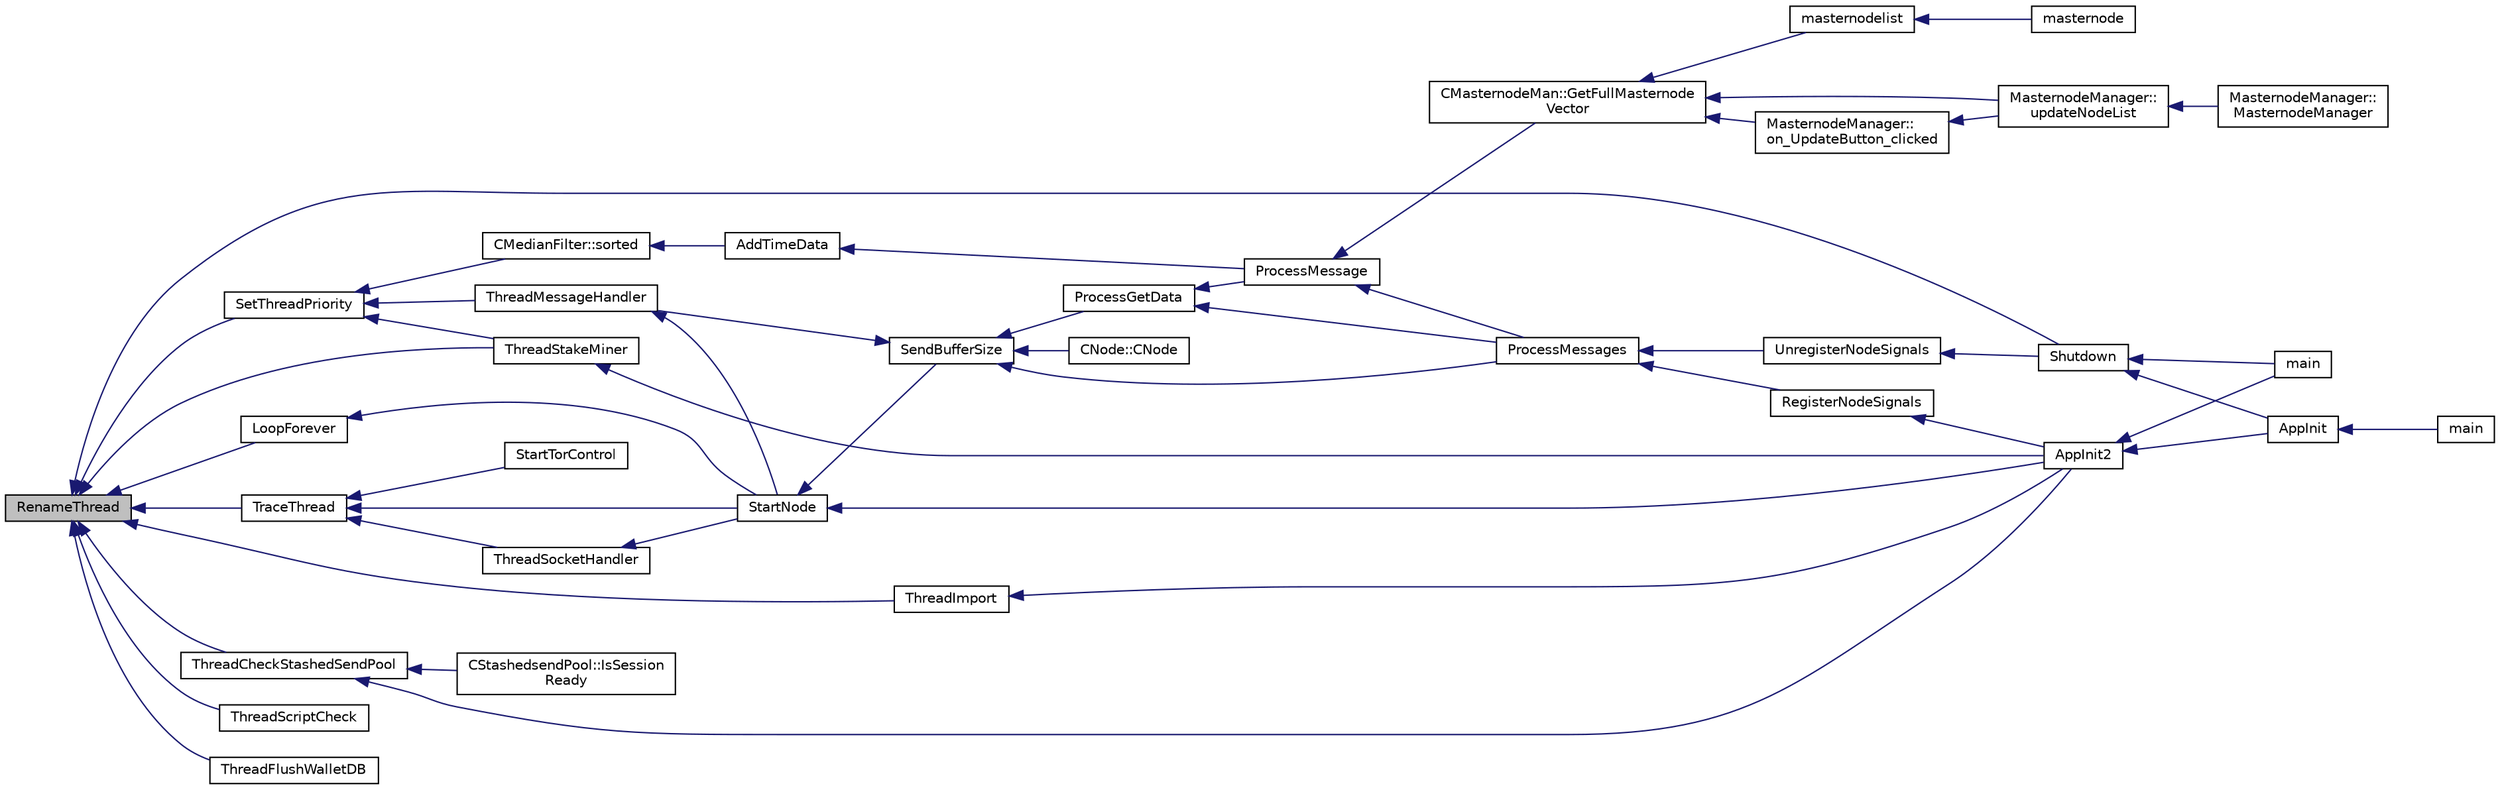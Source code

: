 digraph "RenameThread"
{
  edge [fontname="Helvetica",fontsize="10",labelfontname="Helvetica",labelfontsize="10"];
  node [fontname="Helvetica",fontsize="10",shape=record];
  rankdir="LR";
  Node6494 [label="RenameThread",height=0.2,width=0.4,color="black", fillcolor="grey75", style="filled", fontcolor="black"];
  Node6494 -> Node6495 [dir="back",color="midnightblue",fontsize="10",style="solid",fontname="Helvetica"];
  Node6495 [label="Shutdown",height=0.2,width=0.4,color="black", fillcolor="white", style="filled",URL="$d8/dc0/init_8h.html#ac5f038c2b480cf9ef5e19e3eba8dbaf9"];
  Node6495 -> Node6496 [dir="back",color="midnightblue",fontsize="10",style="solid",fontname="Helvetica"];
  Node6496 [label="AppInit",height=0.2,width=0.4,color="black", fillcolor="white", style="filled",URL="$d4/d35/iond_8cpp.html#ac59316b767e6984e1285f0531275286b"];
  Node6496 -> Node6497 [dir="back",color="midnightblue",fontsize="10",style="solid",fontname="Helvetica"];
  Node6497 [label="main",height=0.2,width=0.4,color="black", fillcolor="white", style="filled",URL="$d4/d35/iond_8cpp.html#a0ddf1224851353fc92bfbff6f499fa97"];
  Node6495 -> Node6498 [dir="back",color="midnightblue",fontsize="10",style="solid",fontname="Helvetica"];
  Node6498 [label="main",height=0.2,width=0.4,color="black", fillcolor="white", style="filled",URL="$d5/d2d/ion_8cpp.html#a0ddf1224851353fc92bfbff6f499fa97"];
  Node6494 -> Node6499 [dir="back",color="midnightblue",fontsize="10",style="solid",fontname="Helvetica"];
  Node6499 [label="ThreadImport",height=0.2,width=0.4,color="black", fillcolor="white", style="filled",URL="$d4/dbf/main_8h.html#a0189c34248cd89bbbe20d4d6045bd7c9"];
  Node6499 -> Node6500 [dir="back",color="midnightblue",fontsize="10",style="solid",fontname="Helvetica"];
  Node6500 [label="AppInit2",height=0.2,width=0.4,color="black", fillcolor="white", style="filled",URL="$d8/dc0/init_8h.html#a1a4c1bfbf6ba1db77e988b89b9cadfd3",tooltip="Initialize ion. "];
  Node6500 -> Node6496 [dir="back",color="midnightblue",fontsize="10",style="solid",fontname="Helvetica"];
  Node6500 -> Node6498 [dir="back",color="midnightblue",fontsize="10",style="solid",fontname="Helvetica"];
  Node6494 -> Node6501 [dir="back",color="midnightblue",fontsize="10",style="solid",fontname="Helvetica"];
  Node6501 [label="ThreadStakeMiner",height=0.2,width=0.4,color="black", fillcolor="white", style="filled",URL="$d6/de3/miner_8cpp.html#a31faece5ef0e403969b3d3debd79b352"];
  Node6501 -> Node6500 [dir="back",color="midnightblue",fontsize="10",style="solid",fontname="Helvetica"];
  Node6494 -> Node6502 [dir="back",color="midnightblue",fontsize="10",style="solid",fontname="Helvetica"];
  Node6502 [label="SetThreadPriority",height=0.2,width=0.4,color="black", fillcolor="white", style="filled",URL="$d8/d3c/util_8h.html#a8d620b8c9865456b925cd0eea4b2ffc1"];
  Node6502 -> Node6501 [dir="back",color="midnightblue",fontsize="10",style="solid",fontname="Helvetica"];
  Node6502 -> Node6503 [dir="back",color="midnightblue",fontsize="10",style="solid",fontname="Helvetica"];
  Node6503 [label="ThreadMessageHandler",height=0.2,width=0.4,color="black", fillcolor="white", style="filled",URL="$dd/d84/net_8cpp.html#a379b0d3521bdd62ac296f219d70c4e30"];
  Node6503 -> Node6504 [dir="back",color="midnightblue",fontsize="10",style="solid",fontname="Helvetica"];
  Node6504 [label="StartNode",height=0.2,width=0.4,color="black", fillcolor="white", style="filled",URL="$d7/d97/net_8h.html#a9396d8054e8f74959e9391871aaddde0"];
  Node6504 -> Node6500 [dir="back",color="midnightblue",fontsize="10",style="solid",fontname="Helvetica"];
  Node6504 -> Node6505 [dir="back",color="midnightblue",fontsize="10",style="solid",fontname="Helvetica"];
  Node6505 [label="SendBufferSize",height=0.2,width=0.4,color="black", fillcolor="white", style="filled",URL="$d7/d97/net_8h.html#a13f289d6233bd32b78a38793f76bdccb"];
  Node6505 -> Node6506 [dir="back",color="midnightblue",fontsize="10",style="solid",fontname="Helvetica"];
  Node6506 [label="ProcessGetData",height=0.2,width=0.4,color="black", fillcolor="white", style="filled",URL="$df/d0a/main_8cpp.html#a3be415b83ecfe1f4215e0bd28c3b1eec"];
  Node6506 -> Node6507 [dir="back",color="midnightblue",fontsize="10",style="solid",fontname="Helvetica"];
  Node6507 [label="ProcessMessage",height=0.2,width=0.4,color="black", fillcolor="white", style="filled",URL="$df/d0a/main_8cpp.html#a8ba92b1a4bce3c835e887a9073d17d8e"];
  Node6507 -> Node6508 [dir="back",color="midnightblue",fontsize="10",style="solid",fontname="Helvetica"];
  Node6508 [label="ProcessMessages",height=0.2,width=0.4,color="black", fillcolor="white", style="filled",URL="$d4/dbf/main_8h.html#a196f9318f02448b85b28d612698934fd"];
  Node6508 -> Node6509 [dir="back",color="midnightblue",fontsize="10",style="solid",fontname="Helvetica"];
  Node6509 [label="RegisterNodeSignals",height=0.2,width=0.4,color="black", fillcolor="white", style="filled",URL="$d4/dbf/main_8h.html#ab02615ff65f91d69f8d786ec900baa8a",tooltip="Register with a network node to receive its signals. "];
  Node6509 -> Node6500 [dir="back",color="midnightblue",fontsize="10",style="solid",fontname="Helvetica"];
  Node6508 -> Node6510 [dir="back",color="midnightblue",fontsize="10",style="solid",fontname="Helvetica"];
  Node6510 [label="UnregisterNodeSignals",height=0.2,width=0.4,color="black", fillcolor="white", style="filled",URL="$d4/dbf/main_8h.html#a3ef0cc6e9d9d6435ee2a5569244d6ebd",tooltip="Unregister a network node. "];
  Node6510 -> Node6495 [dir="back",color="midnightblue",fontsize="10",style="solid",fontname="Helvetica"];
  Node6507 -> Node6511 [dir="back",color="midnightblue",fontsize="10",style="solid",fontname="Helvetica"];
  Node6511 [label="CMasternodeMan::GetFullMasternode\lVector",height=0.2,width=0.4,color="black", fillcolor="white", style="filled",URL="$dc/d6b/class_c_masternode_man.html#ab39e213a7601e1bef2eba1d5d63206f5"];
  Node6511 -> Node6512 [dir="back",color="midnightblue",fontsize="10",style="solid",fontname="Helvetica"];
  Node6512 [label="MasternodeManager::\lupdateNodeList",height=0.2,width=0.4,color="black", fillcolor="white", style="filled",URL="$d9/d70/class_masternode_manager.html#a5485a8bd6ccf673027165cc1207dfae9"];
  Node6512 -> Node6513 [dir="back",color="midnightblue",fontsize="10",style="solid",fontname="Helvetica"];
  Node6513 [label="MasternodeManager::\lMasternodeManager",height=0.2,width=0.4,color="black", fillcolor="white", style="filled",URL="$d9/d70/class_masternode_manager.html#ad18cb99065e056e6b791e2356de826bf"];
  Node6511 -> Node6514 [dir="back",color="midnightblue",fontsize="10",style="solid",fontname="Helvetica"];
  Node6514 [label="MasternodeManager::\lon_UpdateButton_clicked",height=0.2,width=0.4,color="black", fillcolor="white", style="filled",URL="$d9/d70/class_masternode_manager.html#ae8d07b4d869e3eb09fe1be445eff0430"];
  Node6514 -> Node6512 [dir="back",color="midnightblue",fontsize="10",style="solid",fontname="Helvetica"];
  Node6511 -> Node6515 [dir="back",color="midnightblue",fontsize="10",style="solid",fontname="Helvetica"];
  Node6515 [label="masternodelist",height=0.2,width=0.4,color="black", fillcolor="white", style="filled",URL="$d5/d6b/rpcstashedsend_8cpp.html#a3a7ed7e37f21eb2912afc6e776f7236c"];
  Node6515 -> Node6516 [dir="back",color="midnightblue",fontsize="10",style="solid",fontname="Helvetica"];
  Node6516 [label="masternode",height=0.2,width=0.4,color="black", fillcolor="white", style="filled",URL="$d5/d6b/rpcstashedsend_8cpp.html#a30609e443aeb47c29ed0878d16b1b5e1"];
  Node6506 -> Node6508 [dir="back",color="midnightblue",fontsize="10",style="solid",fontname="Helvetica"];
  Node6505 -> Node6508 [dir="back",color="midnightblue",fontsize="10",style="solid",fontname="Helvetica"];
  Node6505 -> Node6503 [dir="back",color="midnightblue",fontsize="10",style="solid",fontname="Helvetica"];
  Node6505 -> Node6517 [dir="back",color="midnightblue",fontsize="10",style="solid",fontname="Helvetica"];
  Node6517 [label="CNode::CNode",height=0.2,width=0.4,color="black", fillcolor="white", style="filled",URL="$d1/d64/class_c_node.html#a51556705550511146245b9fb2fec09c1"];
  Node6502 -> Node6518 [dir="back",color="midnightblue",fontsize="10",style="solid",fontname="Helvetica"];
  Node6518 [label="CMedianFilter::sorted",height=0.2,width=0.4,color="black", fillcolor="white", style="filled",URL="$d9/ded/class_c_median_filter.html#a2ec3e6107c12dc2564f0323d39ecca1e"];
  Node6518 -> Node6519 [dir="back",color="midnightblue",fontsize="10",style="solid",fontname="Helvetica"];
  Node6519 [label="AddTimeData",height=0.2,width=0.4,color="black", fillcolor="white", style="filled",URL="$d8/d3c/util_8h.html#ad8af089fc8835e11c7d77f6b473fccae"];
  Node6519 -> Node6507 [dir="back",color="midnightblue",fontsize="10",style="solid",fontname="Helvetica"];
  Node6494 -> Node6520 [dir="back",color="midnightblue",fontsize="10",style="solid",fontname="Helvetica"];
  Node6520 [label="LoopForever",height=0.2,width=0.4,color="black", fillcolor="white", style="filled",URL="$d8/d3c/util_8h.html#ac6be85b683de5d9b41dc3046e50d6acd"];
  Node6520 -> Node6504 [dir="back",color="midnightblue",fontsize="10",style="solid",fontname="Helvetica"];
  Node6494 -> Node6521 [dir="back",color="midnightblue",fontsize="10",style="solid",fontname="Helvetica"];
  Node6521 [label="TraceThread",height=0.2,width=0.4,color="black", fillcolor="white", style="filled",URL="$d8/d3c/util_8h.html#ac481a378af0229bf71e3d9fee7b938ad"];
  Node6521 -> Node6522 [dir="back",color="midnightblue",fontsize="10",style="solid",fontname="Helvetica"];
  Node6522 [label="ThreadSocketHandler",height=0.2,width=0.4,color="black", fillcolor="white", style="filled",URL="$dd/d84/net_8cpp.html#aa1111c12121e039bbd8eedb556e4514a"];
  Node6522 -> Node6504 [dir="back",color="midnightblue",fontsize="10",style="solid",fontname="Helvetica"];
  Node6521 -> Node6504 [dir="back",color="midnightblue",fontsize="10",style="solid",fontname="Helvetica"];
  Node6521 -> Node6523 [dir="back",color="midnightblue",fontsize="10",style="solid",fontname="Helvetica"];
  Node6523 [label="StartTorControl",height=0.2,width=0.4,color="black", fillcolor="white", style="filled",URL="$d7/d73/torcontrol_8h.html#ab0575786f1b850ed6c55e2c781813055"];
  Node6494 -> Node6524 [dir="back",color="midnightblue",fontsize="10",style="solid",fontname="Helvetica"];
  Node6524 [label="ThreadCheckStashedSendPool",height=0.2,width=0.4,color="black", fillcolor="white", style="filled",URL="$d9/dbc/stashedsend_8h.html#ab583ddc86effded8432ea5387f77d883"];
  Node6524 -> Node6500 [dir="back",color="midnightblue",fontsize="10",style="solid",fontname="Helvetica"];
  Node6524 -> Node6525 [dir="back",color="midnightblue",fontsize="10",style="solid",fontname="Helvetica"];
  Node6525 [label="CStashedsendPool::IsSession\lReady",height=0.2,width=0.4,color="black", fillcolor="white", style="filled",URL="$dd/d8a/class_c_stashedsend_pool.html#acb903e97bacd0ecf2f1c3c0d82e6641c",tooltip="Do we have enough users to take entries? "];
  Node6494 -> Node6526 [dir="back",color="midnightblue",fontsize="10",style="solid",fontname="Helvetica"];
  Node6526 [label="ThreadScriptCheck",height=0.2,width=0.4,color="black", fillcolor="white", style="filled",URL="$db/d38/validation_8h.html#a8b6fddfd4e56e9c3e73c5dc0cf4de80c",tooltip="Run an instance of the script checking thread. "];
  Node6494 -> Node6527 [dir="back",color="midnightblue",fontsize="10",style="solid",fontname="Helvetica"];
  Node6527 [label="ThreadFlushWalletDB",height=0.2,width=0.4,color="black", fillcolor="white", style="filled",URL="$dc/d75/walletdb_8cpp.html#a571e13707ba159c7c047875764ae5e2b"];
}
